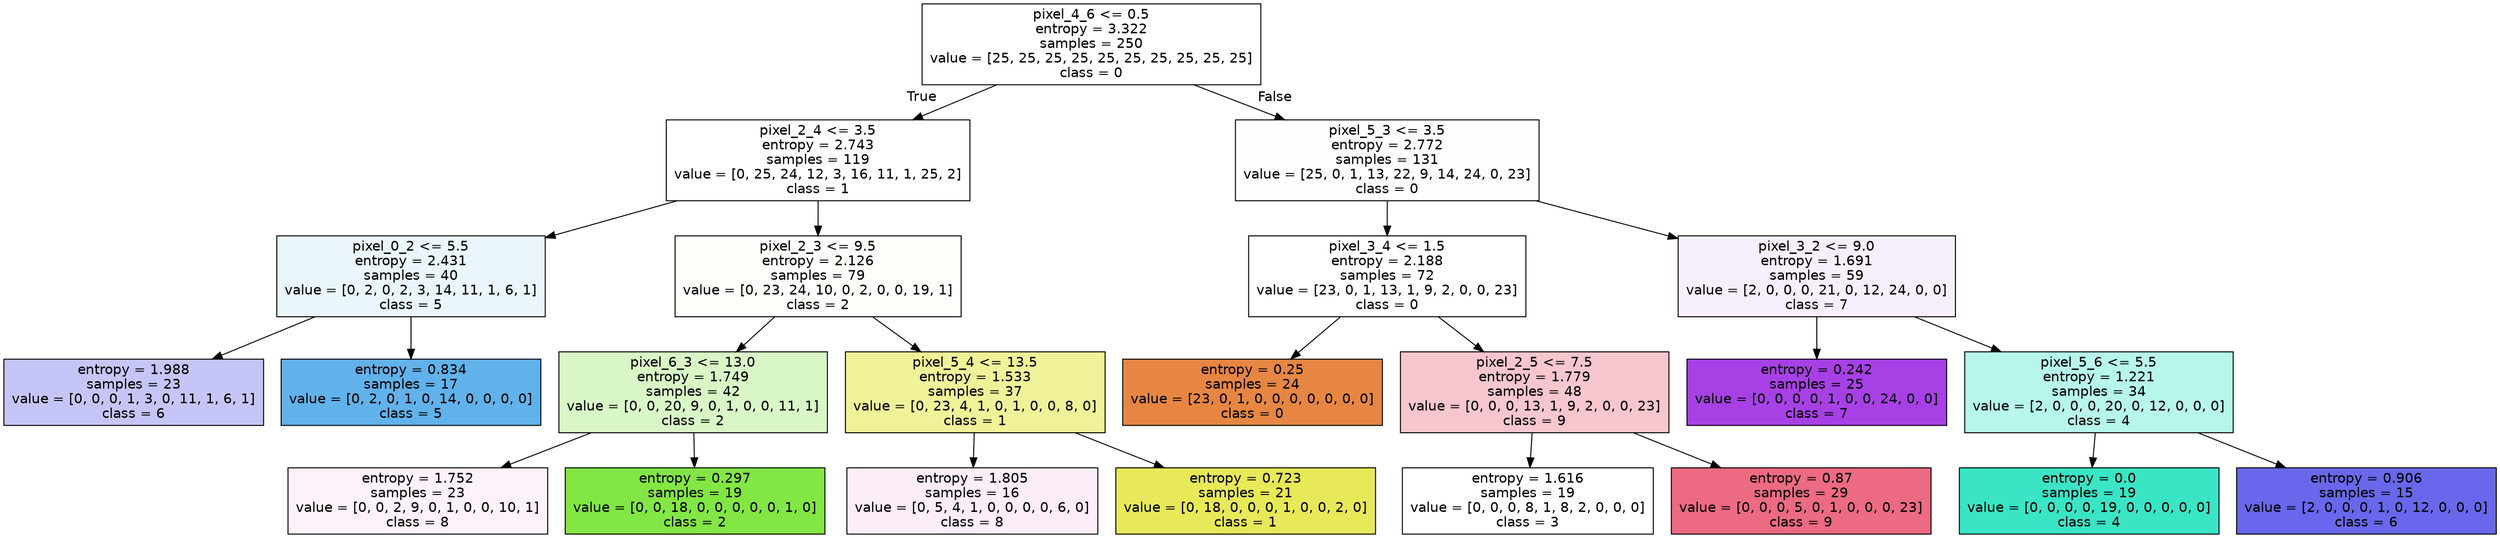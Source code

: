 digraph Tree {
node [shape=box, style="filled", color="black", fontname="helvetica"] ;
edge [fontname="helvetica"] ;
0 [label="pixel_4_6 <= 0.5\nentropy = 3.322\nsamples = 250\nvalue = [25, 25, 25, 25, 25, 25, 25, 25, 25, 25]\nclass = 0", fillcolor="#ffffff"] ;
1 [label="pixel_2_4 <= 3.5\nentropy = 2.743\nsamples = 119\nvalue = [0, 25, 24, 12, 3, 16, 11, 1, 25, 2]\nclass = 1", fillcolor="#ffffff"] ;
0 -> 1 [labeldistance=2.5, labelangle=45, headlabel="True"] ;
2 [label="pixel_0_2 <= 5.5\nentropy = 2.431\nsamples = 40\nvalue = [0, 2, 0, 2, 3, 14, 11, 1, 6, 1]\nclass = 5", fillcolor="#ebf5fc"] ;
1 -> 2 ;
3 [label="entropy = 1.988\nsamples = 23\nvalue = [0, 0, 0, 1, 3, 0, 11, 1, 6, 1]\nclass = 6", fillcolor="#c6c5f7"] ;
2 -> 3 ;
4 [label="entropy = 0.834\nsamples = 17\nvalue = [0, 2, 0, 1, 0, 14, 0, 0, 0, 0]\nclass = 5", fillcolor="#61b1ea"] ;
2 -> 4 ;
5 [label="pixel_2_3 <= 9.5\nentropy = 2.126\nsamples = 79\nvalue = [0, 23, 24, 10, 0, 2, 0, 0, 19, 1]\nclass = 2", fillcolor="#fdfffb"] ;
1 -> 5 ;
6 [label="pixel_6_3 <= 13.0\nentropy = 1.749\nsamples = 42\nvalue = [0, 0, 20, 9, 0, 1, 0, 0, 11, 1]\nclass = 2", fillcolor="#d9f7c6"] ;
5 -> 6 ;
7 [label="entropy = 1.752\nsamples = 23\nvalue = [0, 0, 2, 9, 0, 1, 0, 0, 10, 1]\nclass = 8", fillcolor="#fdf1fa"] ;
6 -> 7 ;
8 [label="entropy = 0.297\nsamples = 19\nvalue = [0, 0, 18, 0, 0, 0, 0, 0, 1, 0]\nclass = 2", fillcolor="#82e644"] ;
6 -> 8 ;
9 [label="pixel_5_4 <= 13.5\nentropy = 1.533\nsamples = 37\nvalue = [0, 23, 4, 1, 0, 1, 0, 0, 8, 0]\nclass = 1", fillcolor="#f0f299"] ;
5 -> 9 ;
10 [label="entropy = 1.805\nsamples = 16\nvalue = [0, 5, 4, 1, 0, 0, 0, 0, 6, 0]\nclass = 8", fillcolor="#fdedf9"] ;
9 -> 10 ;
11 [label="entropy = 0.723\nsamples = 21\nvalue = [0, 18, 0, 0, 0, 1, 0, 0, 2, 0]\nclass = 1", fillcolor="#e7e958"] ;
9 -> 11 ;
12 [label="pixel_5_3 <= 3.5\nentropy = 2.772\nsamples = 131\nvalue = [25, 0, 1, 13, 22, 9, 14, 24, 0, 23]\nclass = 0", fillcolor="#fffefd"] ;
0 -> 12 [labeldistance=2.5, labelangle=-45, headlabel="False"] ;
13 [label="pixel_3_4 <= 1.5\nentropy = 2.188\nsamples = 72\nvalue = [23, 0, 1, 13, 1, 9, 2, 0, 0, 23]\nclass = 0", fillcolor="#ffffff"] ;
12 -> 13 ;
14 [label="entropy = 0.25\nsamples = 24\nvalue = [23, 0, 1, 0, 0, 0, 0, 0, 0, 0]\nclass = 0", fillcolor="#e68642"] ;
13 -> 14 ;
15 [label="pixel_2_5 <= 7.5\nentropy = 1.779\nsamples = 48\nvalue = [0, 0, 0, 13, 1, 9, 2, 0, 0, 23]\nclass = 9", fillcolor="#f8c6cf"] ;
13 -> 15 ;
16 [label="entropy = 1.616\nsamples = 19\nvalue = [0, 0, 0, 8, 1, 8, 2, 0, 0, 0]\nclass = 3", fillcolor="#ffffff"] ;
15 -> 16 ;
17 [label="entropy = 0.87\nsamples = 29\nvalue = [0, 0, 0, 5, 0, 1, 0, 0, 0, 23]\nclass = 9", fillcolor="#ec6a82"] ;
15 -> 17 ;
18 [label="pixel_3_2 <= 9.0\nentropy = 1.691\nsamples = 59\nvalue = [2, 0, 0, 0, 21, 0, 12, 24, 0, 0]\nclass = 7", fillcolor="#f8effd"] ;
12 -> 18 ;
19 [label="entropy = 0.242\nsamples = 25\nvalue = [0, 0, 0, 0, 1, 0, 0, 24, 0, 0]\nclass = 7", fillcolor="#a741e6"] ;
18 -> 19 ;
20 [label="pixel_5_6 <= 5.5\nentropy = 1.221\nsamples = 34\nvalue = [2, 0, 0, 0, 20, 0, 12, 0, 0, 0]\nclass = 4", fillcolor="#b7f6ea"] ;
18 -> 20 ;
21 [label="entropy = 0.0\nsamples = 19\nvalue = [0, 0, 0, 0, 19, 0, 0, 0, 0, 0]\nclass = 4", fillcolor="#39e5c5"] ;
20 -> 21 ;
22 [label="entropy = 0.906\nsamples = 15\nvalue = [2, 0, 0, 0, 1, 0, 12, 0, 0, 0]\nclass = 6", fillcolor="#6967eb"] ;
20 -> 22 ;
}